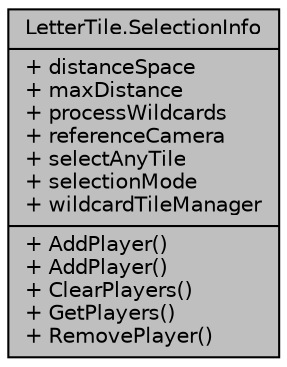 digraph "LetterTile.SelectionInfo"
{
 // INTERACTIVE_SVG=YES
  bgcolor="transparent";
  edge [fontname="Helvetica",fontsize="10",labelfontname="Helvetica",labelfontsize="10"];
  node [fontname="Helvetica",fontsize="10",shape=record];
  Node1 [label="{LetterTile.SelectionInfo\n|+ distanceSpace\l+ maxDistance\l+ processWildcards\l+ referenceCamera\l+ selectAnyTile\l+ selectionMode\l+ wildcardTileManager\l|+ AddPlayer()\l+ AddPlayer()\l+ ClearPlayers()\l+ GetPlayers()\l+ RemovePlayer()\l}",height=0.2,width=0.4,color="black", fillcolor="grey75", style="filled" fontcolor="black"];
}
